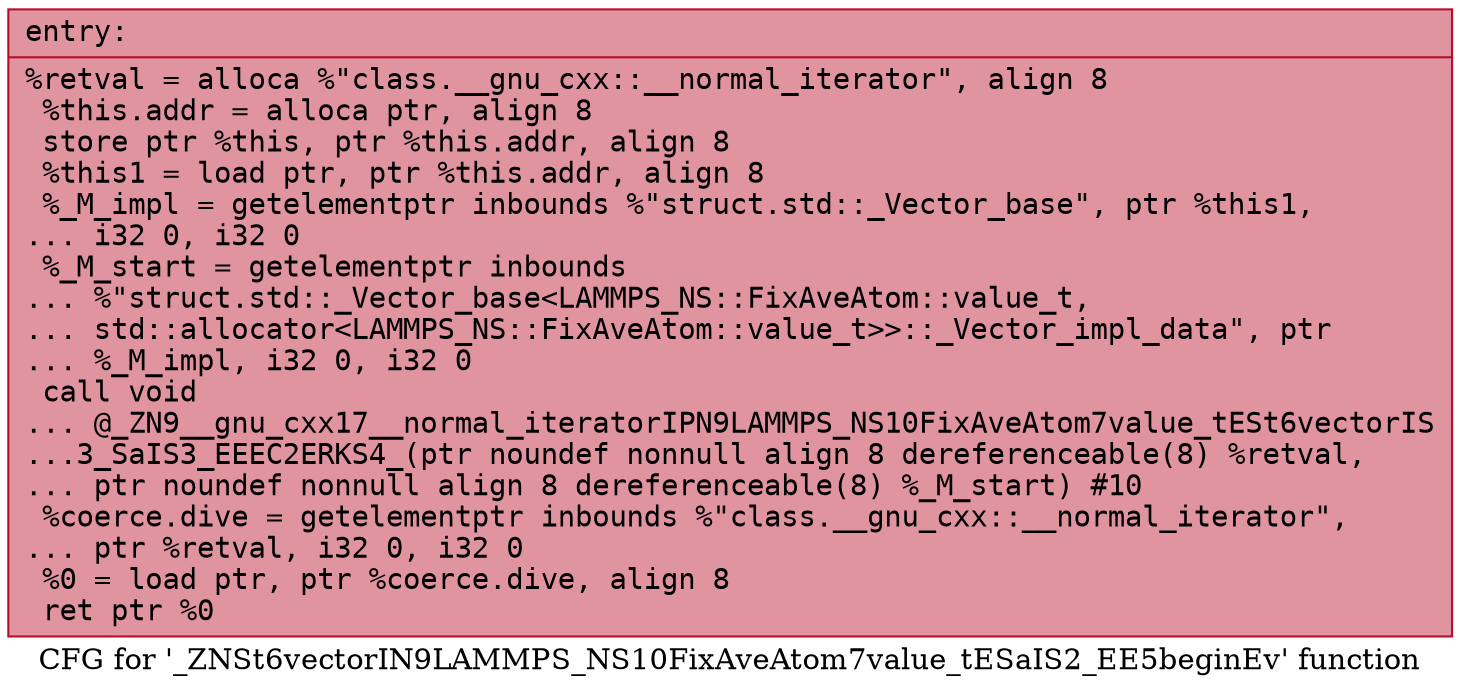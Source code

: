 digraph "CFG for '_ZNSt6vectorIN9LAMMPS_NS10FixAveAtom7value_tESaIS2_EE5beginEv' function" {
	label="CFG for '_ZNSt6vectorIN9LAMMPS_NS10FixAveAtom7value_tESaIS2_EE5beginEv' function";

	Node0x55d0866b8150 [shape=record,color="#b70d28ff", style=filled, fillcolor="#b70d2870" fontname="Courier",label="{entry:\l|  %retval = alloca %\"class.__gnu_cxx::__normal_iterator\", align 8\l  %this.addr = alloca ptr, align 8\l  store ptr %this, ptr %this.addr, align 8\l  %this1 = load ptr, ptr %this.addr, align 8\l  %_M_impl = getelementptr inbounds %\"struct.std::_Vector_base\", ptr %this1,\l... i32 0, i32 0\l  %_M_start = getelementptr inbounds\l... %\"struct.std::_Vector_base\<LAMMPS_NS::FixAveAtom::value_t,\l... std::allocator\<LAMMPS_NS::FixAveAtom::value_t\>\>::_Vector_impl_data\", ptr\l... %_M_impl, i32 0, i32 0\l  call void\l... @_ZN9__gnu_cxx17__normal_iteratorIPN9LAMMPS_NS10FixAveAtom7value_tESt6vectorIS\l...3_SaIS3_EEEC2ERKS4_(ptr noundef nonnull align 8 dereferenceable(8) %retval,\l... ptr noundef nonnull align 8 dereferenceable(8) %_M_start) #10\l  %coerce.dive = getelementptr inbounds %\"class.__gnu_cxx::__normal_iterator\",\l... ptr %retval, i32 0, i32 0\l  %0 = load ptr, ptr %coerce.dive, align 8\l  ret ptr %0\l}"];
}
